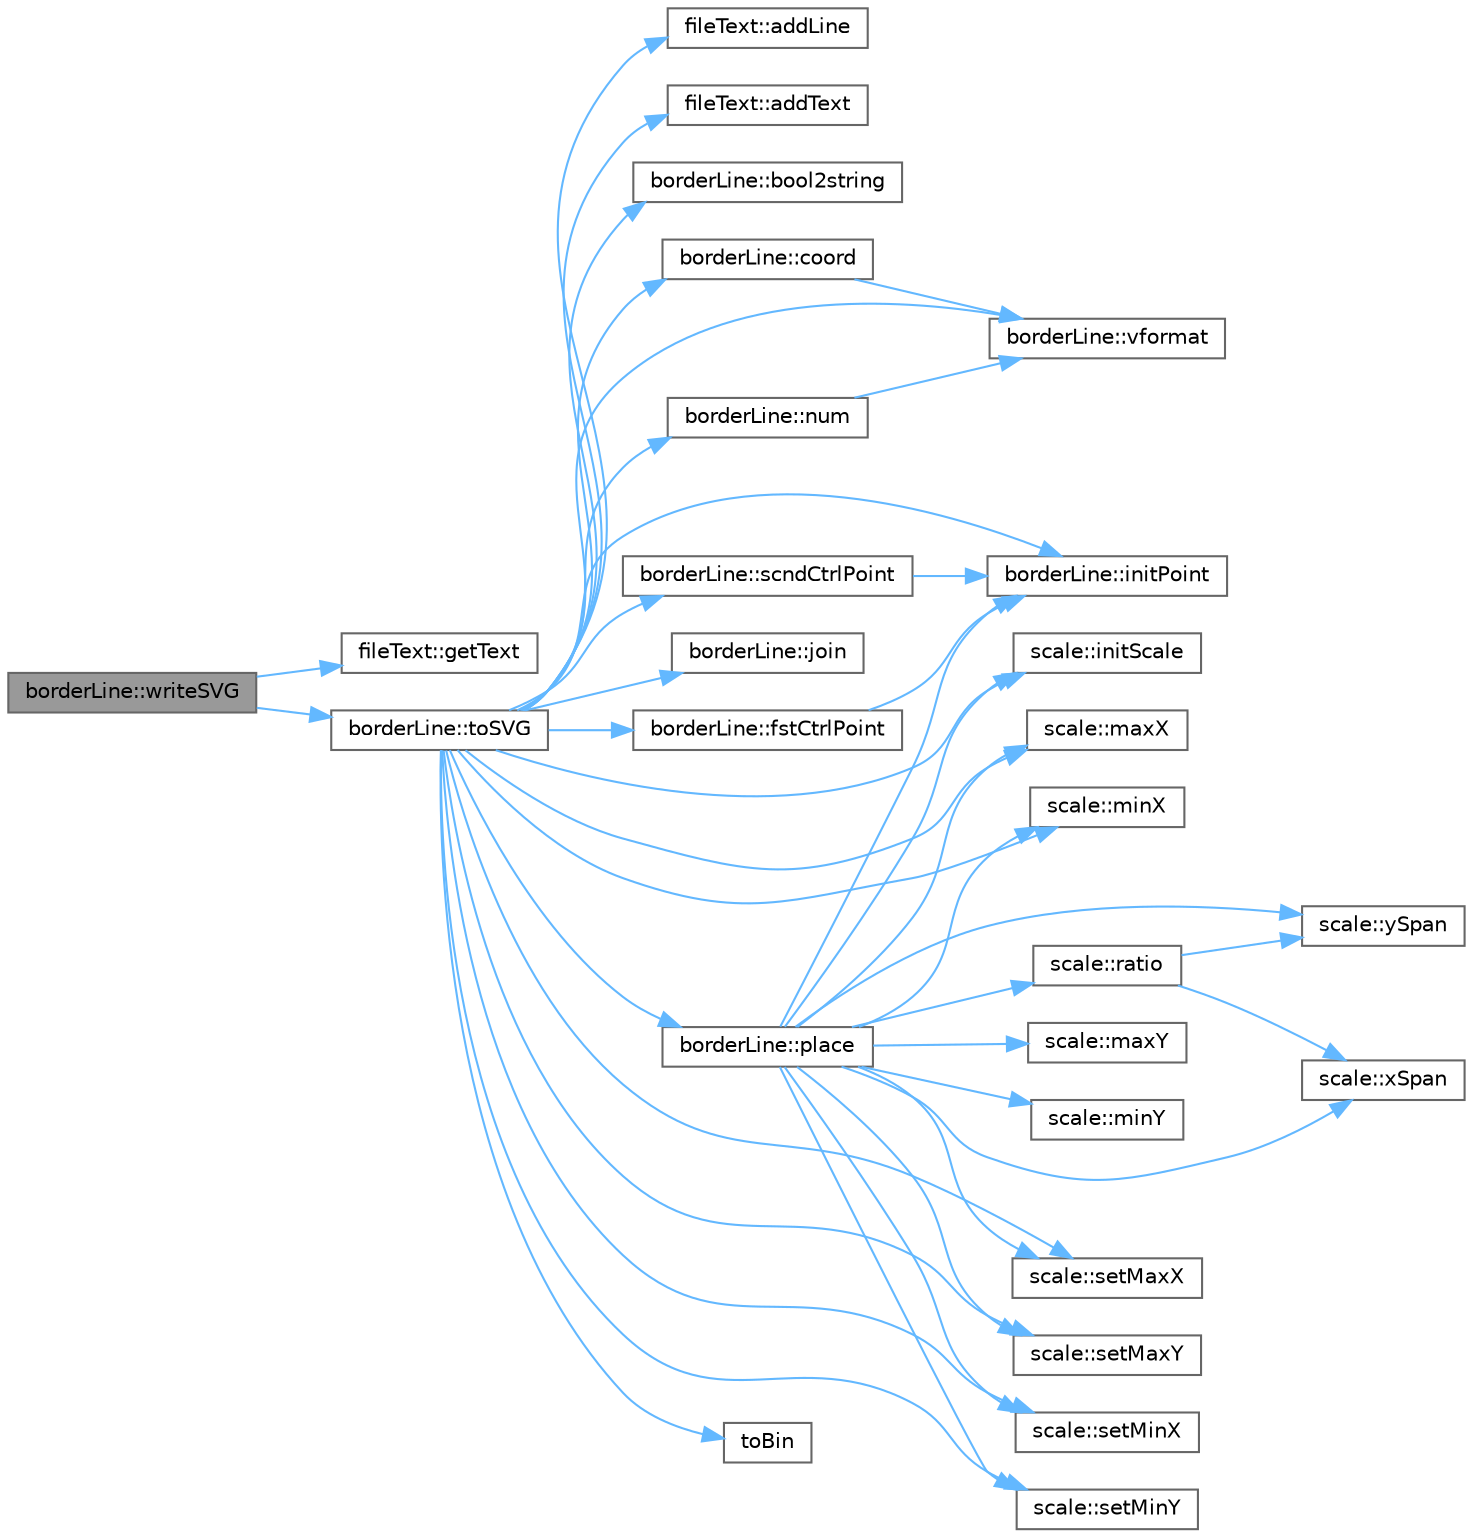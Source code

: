digraph "borderLine::writeSVG"
{
 // LATEX_PDF_SIZE
  bgcolor="transparent";
  edge [fontname=Helvetica,fontsize=10,labelfontname=Helvetica,labelfontsize=10];
  node [fontname=Helvetica,fontsize=10,shape=box,height=0.2,width=0.4];
  rankdir="LR";
  Node1 [id="Node000001",label="borderLine::writeSVG",height=0.2,width=0.4,color="gray40", fillcolor="grey60", style="filled", fontcolor="black",tooltip=" "];
  Node1 -> Node2 [id="edge1_Node000001_Node000002",color="steelblue1",style="solid",tooltip=" "];
  Node2 [id="Node000002",label="fileText::getText",height=0.2,width=0.4,color="grey40", fillcolor="white", style="filled",URL="$classfile_text.html#ad663cd365687a65f91ddcdca1c7df132",tooltip=" "];
  Node1 -> Node3 [id="edge2_Node000001_Node000003",color="steelblue1",style="solid",tooltip=" "];
  Node3 [id="Node000003",label="borderLine::toSVG",height=0.2,width=0.4,color="grey40", fillcolor="white", style="filled",URL="$classborder_line.html#acc673ec0072f0cda327dd7c2f9123284",tooltip=" "];
  Node3 -> Node4 [id="edge3_Node000003_Node000004",color="steelblue1",style="solid",tooltip=" "];
  Node4 [id="Node000004",label="fileText::addLine",height=0.2,width=0.4,color="grey40", fillcolor="white", style="filled",URL="$classfile_text.html#a21098c6744e6f897f852432b14181f3e",tooltip=" "];
  Node3 -> Node5 [id="edge4_Node000003_Node000005",color="steelblue1",style="solid",tooltip=" "];
  Node5 [id="Node000005",label="fileText::addText",height=0.2,width=0.4,color="grey40", fillcolor="white", style="filled",URL="$classfile_text.html#ac4e33a865b34a3267c4b0a5d4e4606bf",tooltip=" "];
  Node3 -> Node6 [id="edge5_Node000003_Node000006",color="steelblue1",style="solid",tooltip=" "];
  Node6 [id="Node000006",label="borderLine::bool2string",height=0.2,width=0.4,color="grey40", fillcolor="white", style="filled",URL="$classborder_line.html#a58ef29f0173fd86f08234e07c19ec66a",tooltip=" "];
  Node3 -> Node7 [id="edge6_Node000003_Node000007",color="steelblue1",style="solid",tooltip=" "];
  Node7 [id="Node000007",label="borderLine::coord",height=0.2,width=0.4,color="grey40", fillcolor="white", style="filled",URL="$classborder_line.html#a51327850b9df66e7acc497333419929b",tooltip=" "];
  Node7 -> Node8 [id="edge7_Node000007_Node000008",color="steelblue1",style="solid",tooltip=" "];
  Node8 [id="Node000008",label="borderLine::vformat",height=0.2,width=0.4,color="grey40", fillcolor="white", style="filled",URL="$classborder_line.html#ae0a3c3299df6bf91e7bfcca08ce676f2",tooltip=" "];
  Node3 -> Node9 [id="edge8_Node000003_Node000009",color="steelblue1",style="solid",tooltip=" "];
  Node9 [id="Node000009",label="borderLine::fstCtrlPoint",height=0.2,width=0.4,color="grey40", fillcolor="white", style="filled",URL="$classborder_line.html#a3658f6f671fc89c58f50bb36e431ca3c",tooltip=" "];
  Node9 -> Node10 [id="edge9_Node000009_Node000010",color="steelblue1",style="solid",tooltip=" "];
  Node10 [id="Node000010",label="borderLine::initPoint",height=0.2,width=0.4,color="grey40", fillcolor="white", style="filled",URL="$classborder_line.html#a1a5004fb86961e5d7f8ed957b561b31c",tooltip=" "];
  Node3 -> Node10 [id="edge10_Node000003_Node000010",color="steelblue1",style="solid",tooltip=" "];
  Node3 -> Node11 [id="edge11_Node000003_Node000011",color="steelblue1",style="solid",tooltip=" "];
  Node11 [id="Node000011",label="scale::initScale",height=0.2,width=0.4,color="grey40", fillcolor="white", style="filled",URL="$classscale.html#a84024d4d617a7a19d19a9b394a6bd409",tooltip=" "];
  Node3 -> Node12 [id="edge12_Node000003_Node000012",color="steelblue1",style="solid",tooltip=" "];
  Node12 [id="Node000012",label="borderLine::join",height=0.2,width=0.4,color="grey40", fillcolor="white", style="filled",URL="$classborder_line.html#a50e7f49ba6b1c9eddec9b6d30b1666bc",tooltip=" "];
  Node3 -> Node13 [id="edge13_Node000003_Node000013",color="steelblue1",style="solid",tooltip=" "];
  Node13 [id="Node000013",label="scale::maxX",height=0.2,width=0.4,color="grey40", fillcolor="white", style="filled",URL="$classscale.html#ac4e3c850624f113eccc5e68a5b1fd30b",tooltip=" "];
  Node3 -> Node14 [id="edge14_Node000003_Node000014",color="steelblue1",style="solid",tooltip=" "];
  Node14 [id="Node000014",label="scale::minX",height=0.2,width=0.4,color="grey40", fillcolor="white", style="filled",URL="$classscale.html#a2336cd35ce690f95ad489fa188d68d3d",tooltip=" "];
  Node3 -> Node15 [id="edge15_Node000003_Node000015",color="steelblue1",style="solid",tooltip=" "];
  Node15 [id="Node000015",label="borderLine::num",height=0.2,width=0.4,color="grey40", fillcolor="white", style="filled",URL="$classborder_line.html#abc1916ec02c45094e8497182aca58224",tooltip=" "];
  Node15 -> Node8 [id="edge16_Node000015_Node000008",color="steelblue1",style="solid",tooltip=" "];
  Node3 -> Node16 [id="edge17_Node000003_Node000016",color="steelblue1",style="solid",tooltip=" "];
  Node16 [id="Node000016",label="borderLine::place",height=0.2,width=0.4,color="grey40", fillcolor="white", style="filled",URL="$classborder_line.html#a084169ea5e24d6ec39575c9ab91b9c57",tooltip=" "];
  Node16 -> Node10 [id="edge18_Node000016_Node000010",color="steelblue1",style="solid",tooltip=" "];
  Node16 -> Node11 [id="edge19_Node000016_Node000011",color="steelblue1",style="solid",tooltip=" "];
  Node16 -> Node13 [id="edge20_Node000016_Node000013",color="steelblue1",style="solid",tooltip=" "];
  Node16 -> Node17 [id="edge21_Node000016_Node000017",color="steelblue1",style="solid",tooltip=" "];
  Node17 [id="Node000017",label="scale::maxY",height=0.2,width=0.4,color="grey40", fillcolor="white", style="filled",URL="$classscale.html#ac8a46d7a4a18c5a8de71a80e2d90b3b2",tooltip=" "];
  Node16 -> Node14 [id="edge22_Node000016_Node000014",color="steelblue1",style="solid",tooltip=" "];
  Node16 -> Node18 [id="edge23_Node000016_Node000018",color="steelblue1",style="solid",tooltip=" "];
  Node18 [id="Node000018",label="scale::minY",height=0.2,width=0.4,color="grey40", fillcolor="white", style="filled",URL="$classscale.html#aa39771c26bedd6166840b8756375ccc8",tooltip=" "];
  Node16 -> Node19 [id="edge24_Node000016_Node000019",color="steelblue1",style="solid",tooltip=" "];
  Node19 [id="Node000019",label="scale::ratio",height=0.2,width=0.4,color="grey40", fillcolor="white", style="filled",URL="$classscale.html#a62faa44b6f705bf7084c8440f6d41534",tooltip=" "];
  Node19 -> Node20 [id="edge25_Node000019_Node000020",color="steelblue1",style="solid",tooltip=" "];
  Node20 [id="Node000020",label="scale::xSpan",height=0.2,width=0.4,color="grey40", fillcolor="white", style="filled",URL="$classscale.html#a1cd116a8f255c3660eae870504576311",tooltip=" "];
  Node19 -> Node21 [id="edge26_Node000019_Node000021",color="steelblue1",style="solid",tooltip=" "];
  Node21 [id="Node000021",label="scale::ySpan",height=0.2,width=0.4,color="grey40", fillcolor="white", style="filled",URL="$classscale.html#ace505d3010c0fd26e71210f05c287747",tooltip=" "];
  Node16 -> Node22 [id="edge27_Node000016_Node000022",color="steelblue1",style="solid",tooltip=" "];
  Node22 [id="Node000022",label="scale::setMaxX",height=0.2,width=0.4,color="grey40", fillcolor="white", style="filled",URL="$classscale.html#a78273d1fe33b7e86197c1d87c1dff233",tooltip=" "];
  Node16 -> Node23 [id="edge28_Node000016_Node000023",color="steelblue1",style="solid",tooltip=" "];
  Node23 [id="Node000023",label="scale::setMaxY",height=0.2,width=0.4,color="grey40", fillcolor="white", style="filled",URL="$classscale.html#aba5fcf890b3702019ccd5ef2b7762895",tooltip=" "];
  Node16 -> Node24 [id="edge29_Node000016_Node000024",color="steelblue1",style="solid",tooltip=" "];
  Node24 [id="Node000024",label="scale::setMinX",height=0.2,width=0.4,color="grey40", fillcolor="white", style="filled",URL="$classscale.html#a6d74962bb6d448225c3f4582e84b3c48",tooltip=" "];
  Node16 -> Node25 [id="edge30_Node000016_Node000025",color="steelblue1",style="solid",tooltip=" "];
  Node25 [id="Node000025",label="scale::setMinY",height=0.2,width=0.4,color="grey40", fillcolor="white", style="filled",URL="$classscale.html#a272f2be0ff114bbc61dc2aa749e1f3b2",tooltip=" "];
  Node16 -> Node20 [id="edge31_Node000016_Node000020",color="steelblue1",style="solid",tooltip=" "];
  Node16 -> Node21 [id="edge32_Node000016_Node000021",color="steelblue1",style="solid",tooltip=" "];
  Node3 -> Node26 [id="edge33_Node000003_Node000026",color="steelblue1",style="solid",tooltip=" "];
  Node26 [id="Node000026",label="borderLine::scndCtrlPoint",height=0.2,width=0.4,color="grey40", fillcolor="white", style="filled",URL="$classborder_line.html#a3ff924de7288fbc1f3b339519ae1a568",tooltip=" "];
  Node26 -> Node10 [id="edge34_Node000026_Node000010",color="steelblue1",style="solid",tooltip=" "];
  Node3 -> Node22 [id="edge35_Node000003_Node000022",color="steelblue1",style="solid",tooltip=" "];
  Node3 -> Node23 [id="edge36_Node000003_Node000023",color="steelblue1",style="solid",tooltip=" "];
  Node3 -> Node24 [id="edge37_Node000003_Node000024",color="steelblue1",style="solid",tooltip=" "];
  Node3 -> Node25 [id="edge38_Node000003_Node000025",color="steelblue1",style="solid",tooltip=" "];
  Node3 -> Node27 [id="edge39_Node000003_Node000027",color="steelblue1",style="solid",tooltip=" "];
  Node27 [id="Node000027",label="toBin",height=0.2,width=0.4,color="grey40", fillcolor="white", style="filled",URL="$topol_8h.html#a097440c725e87260f8c1788d2625c45c",tooltip="Converts a number into a vector of integers with the binary representation of the number."];
  Node3 -> Node8 [id="edge40_Node000003_Node000008",color="steelblue1",style="solid",tooltip=" "];
}
